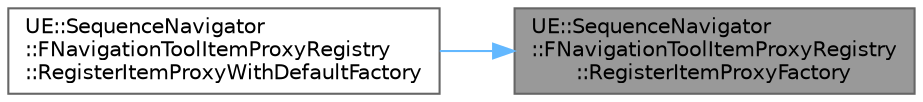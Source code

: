digraph "UE::SequenceNavigator::FNavigationToolItemProxyRegistry::RegisterItemProxyFactory"
{
 // INTERACTIVE_SVG=YES
 // LATEX_PDF_SIZE
  bgcolor="transparent";
  edge [fontname=Helvetica,fontsize=10,labelfontname=Helvetica,labelfontsize=10];
  node [fontname=Helvetica,fontsize=10,shape=box,height=0.2,width=0.4];
  rankdir="RL";
  Node1 [id="Node000001",label="UE::SequenceNavigator\l::FNavigationToolItemProxyRegistry\l::RegisterItemProxyFactory",height=0.2,width=0.4,color="gray40", fillcolor="grey60", style="filled", fontcolor="black",tooltip=" "];
  Node1 -> Node2 [id="edge1_Node000001_Node000002",dir="back",color="steelblue1",style="solid",tooltip=" "];
  Node2 [id="Node000002",label="UE::SequenceNavigator\l::FNavigationToolItemProxyRegistry\l::RegisterItemProxyWithDefaultFactory",height=0.2,width=0.4,color="grey40", fillcolor="white", style="filled",URL="$d0/d4b/classUE_1_1SequenceNavigator_1_1FNavigationToolItemProxyRegistry.html#a072e1a15480d31b3d6f8750d2b755bb3",tooltip="Registers an Item Proxy Type with the Default Factory."];
}
